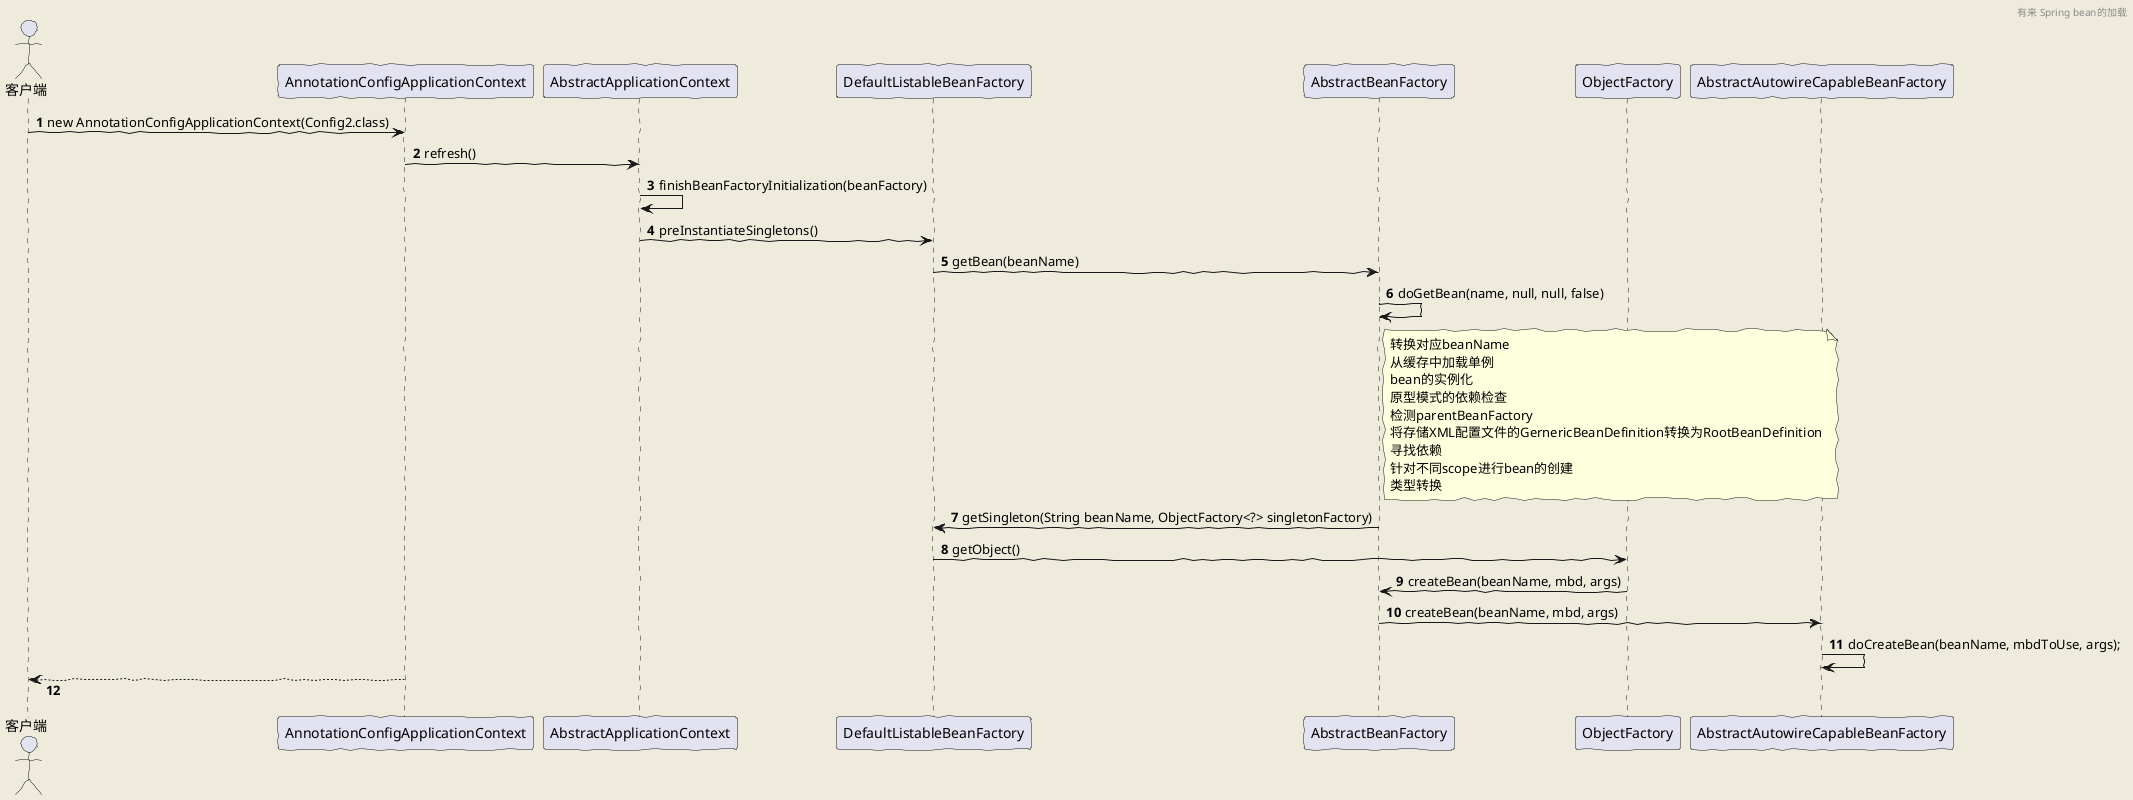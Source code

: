 ` 有来 spring bean的加载
@startuml
autonumber
'https://plantuml.com/sequence-diagram
skinparam backgroundColor #EEEBDC
skinparam handwritten true
skinparam responseMessageBelowArrow true
header 有来 Spring bean的加载

actor 客户端

客户端 -> AnnotationConfigApplicationContext:new AnnotationConfigApplicationContext(Config2.class)
AnnotationConfigApplicationContext->AbstractApplicationContext:refresh()
AbstractApplicationContext->AbstractApplicationContext:finishBeanFactoryInitialization(beanFactory)
AbstractApplicationContext->DefaultListableBeanFactory:preInstantiateSingletons()
DefaultListableBeanFactory->AbstractBeanFactory:getBean(beanName)

AbstractBeanFactory->AbstractBeanFactory:doGetBean(name, null, null, false)

note right of AbstractBeanFactory
转换对应beanName
从缓存中加载单例
bean的实例化
原型模式的依赖检查
检测parentBeanFactory
将存储XML配置文件的GernericBeanDefinition转换为RootBeanDefinition
寻找依赖
针对不同scope进行bean的创建
类型转换
end note
AbstractBeanFactory-> DefaultListableBeanFactory:getSingleton(String beanName, ObjectFactory<?> singletonFactory)

DefaultListableBeanFactory->ObjectFactory:getObject()
ObjectFactory->AbstractBeanFactory:createBean(beanName, mbd, args)
AbstractBeanFactory->AbstractAutowireCapableBeanFactory:createBean(beanName, mbd, args)
AbstractAutowireCapableBeanFactory->AbstractAutowireCapableBeanFactory:doCreateBean(beanName, mbdToUse, args);



客户端 <--AnnotationConfigApplicationContext
@enduml
